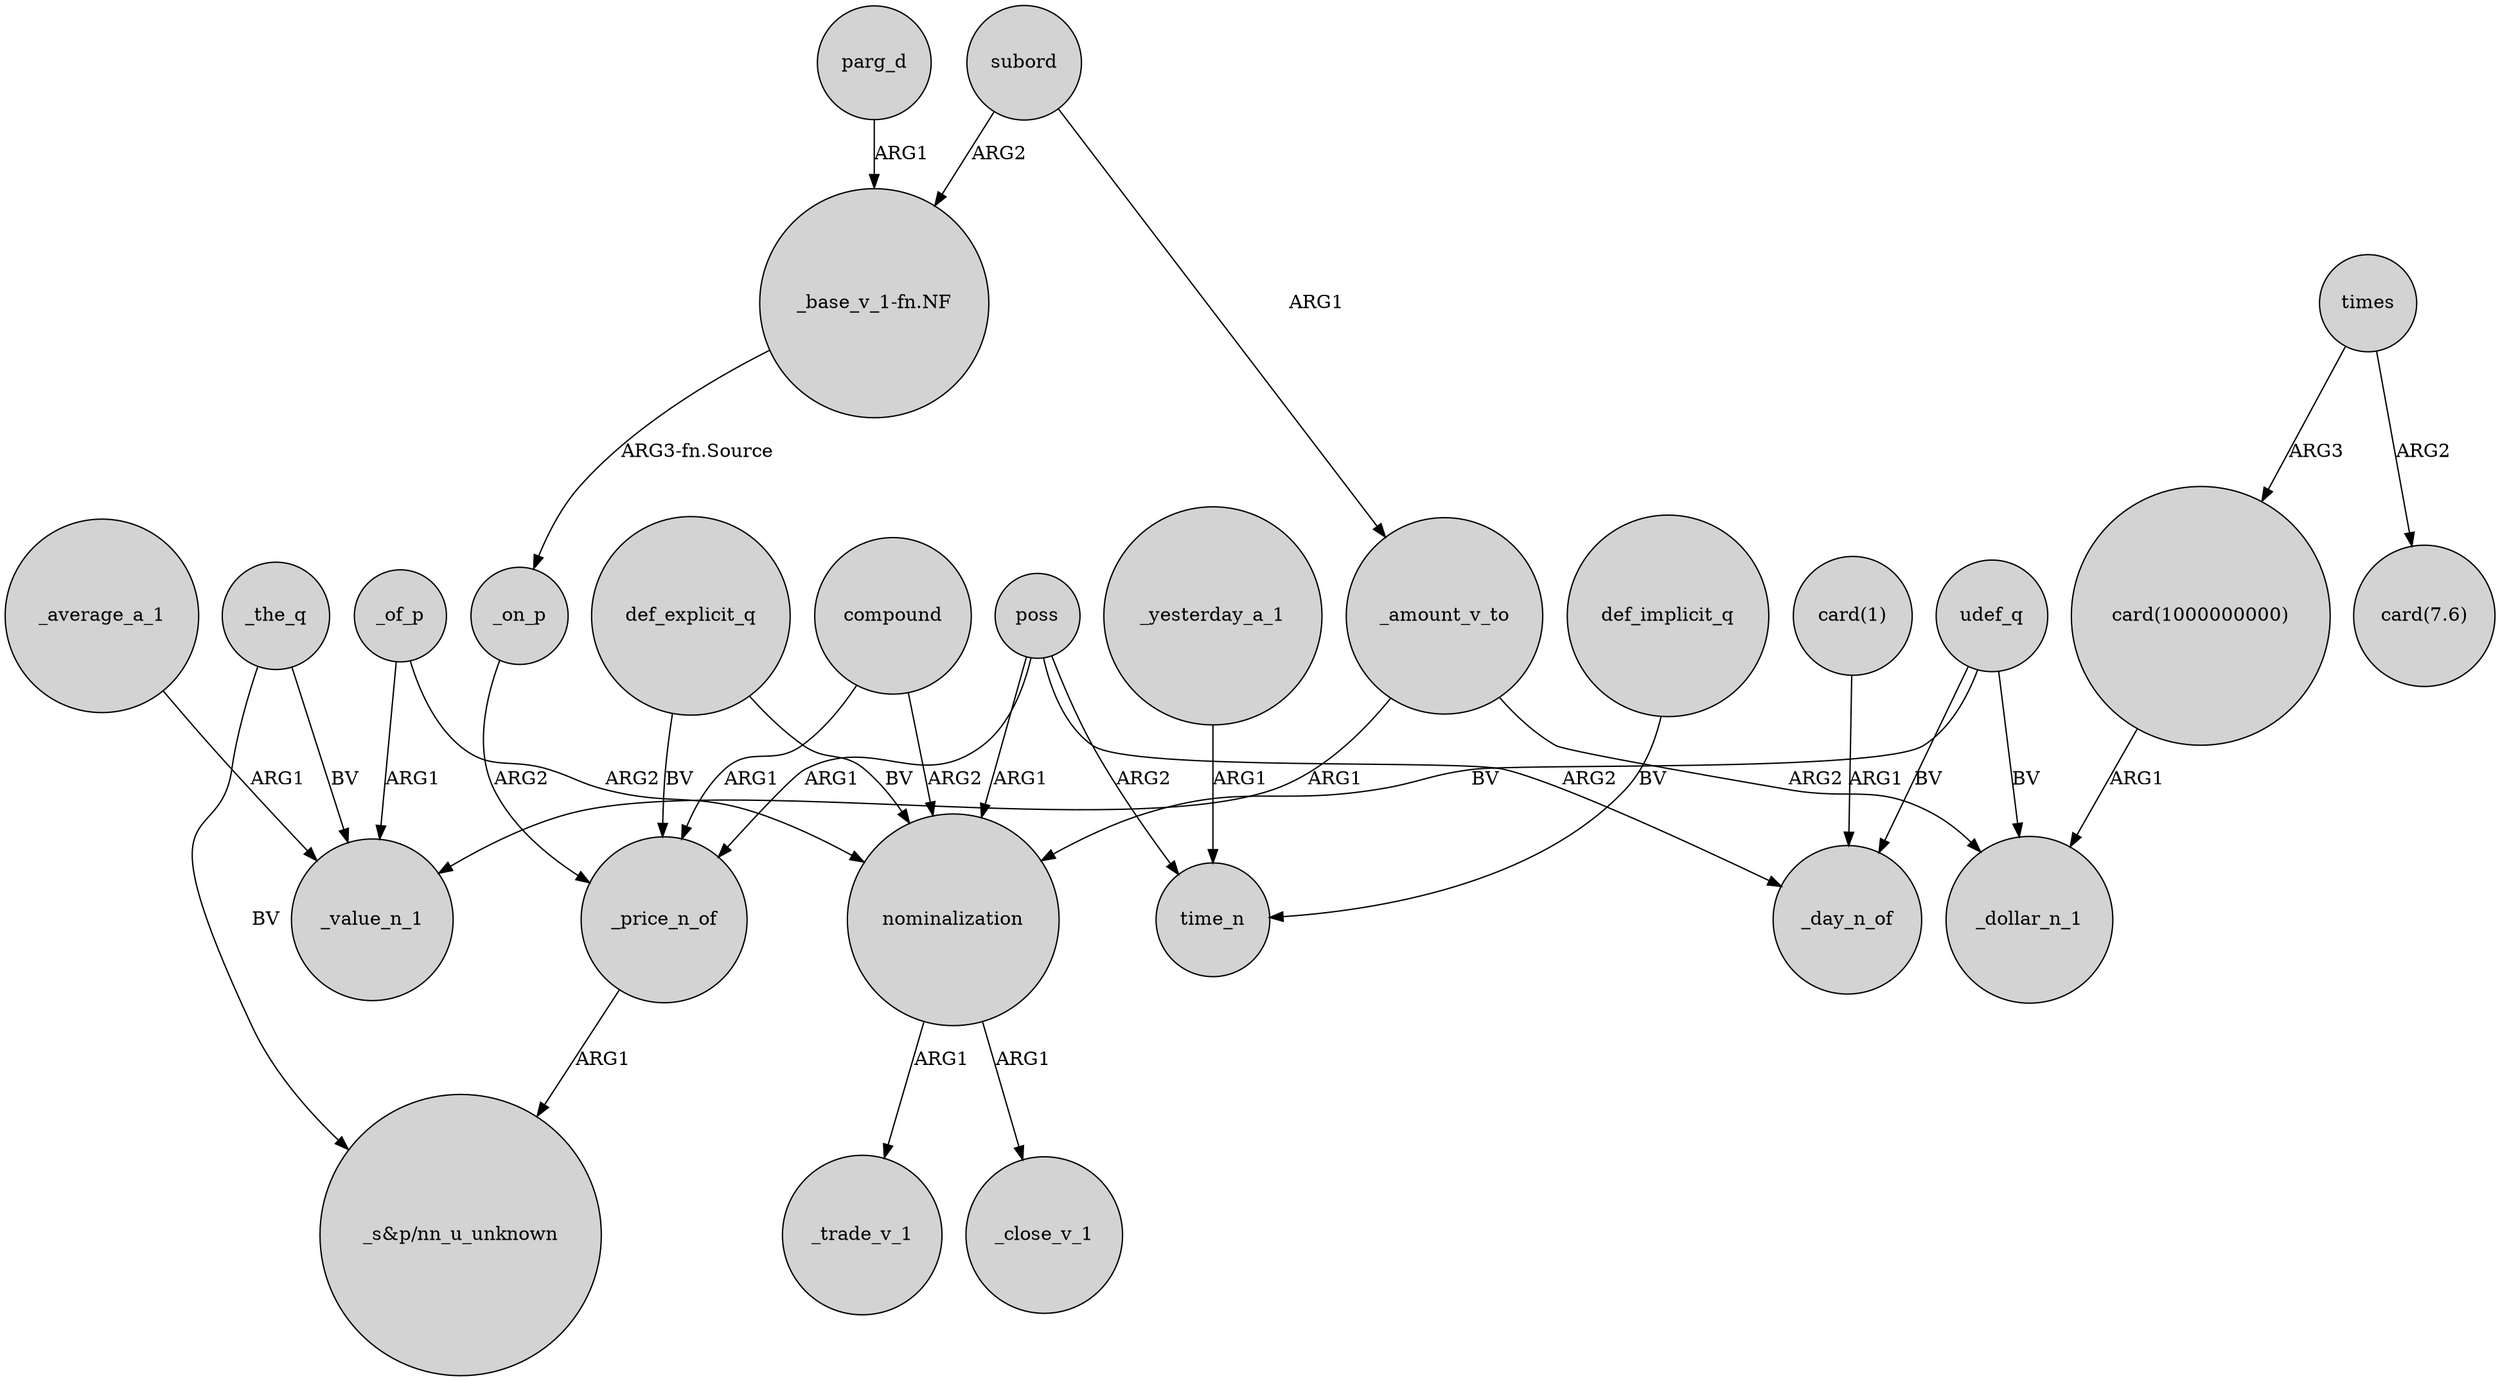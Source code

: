 digraph {
	node [shape=circle style=filled]
	_average_a_1 -> _value_n_1 [label=ARG1]
	_yesterday_a_1 -> time_n [label=ARG1]
	poss -> _price_n_of [label=ARG1]
	"card(1)" -> _day_n_of [label=ARG1]
	_of_p -> _value_n_1 [label=ARG1]
	poss -> time_n [label=ARG2]
	udef_q -> _day_n_of [label=BV]
	compound -> nominalization [label=ARG2]
	_amount_v_to -> _value_n_1 [label=ARG1]
	nominalization -> _trade_v_1 [label=ARG1]
	def_explicit_q -> _price_n_of [label=BV]
	subord -> _amount_v_to [label=ARG1]
	poss -> nominalization [label=ARG1]
	"_base_v_1-fn.NF" -> _on_p [label="ARG3-fn.Source"]
	_amount_v_to -> _dollar_n_1 [label=ARG2]
	times -> "card(1000000000)" [label=ARG3]
	poss -> _day_n_of [label=ARG2]
	nominalization -> _close_v_1 [label=ARG1]
	_the_q -> "_s&p/nn_u_unknown" [label=BV]
	_of_p -> nominalization [label=ARG2]
	_on_p -> _price_n_of [label=ARG2]
	udef_q -> nominalization [label=BV]
	_the_q -> _value_n_1 [label=BV]
	subord -> "_base_v_1-fn.NF" [label=ARG2]
	def_explicit_q -> nominalization [label=BV]
	times -> "card(7.6)" [label=ARG2]
	_price_n_of -> "_s&p/nn_u_unknown" [label=ARG1]
	compound -> _price_n_of [label=ARG1]
	"card(1000000000)" -> _dollar_n_1 [label=ARG1]
	parg_d -> "_base_v_1-fn.NF" [label=ARG1]
	udef_q -> _dollar_n_1 [label=BV]
	def_implicit_q -> time_n [label=BV]
}
